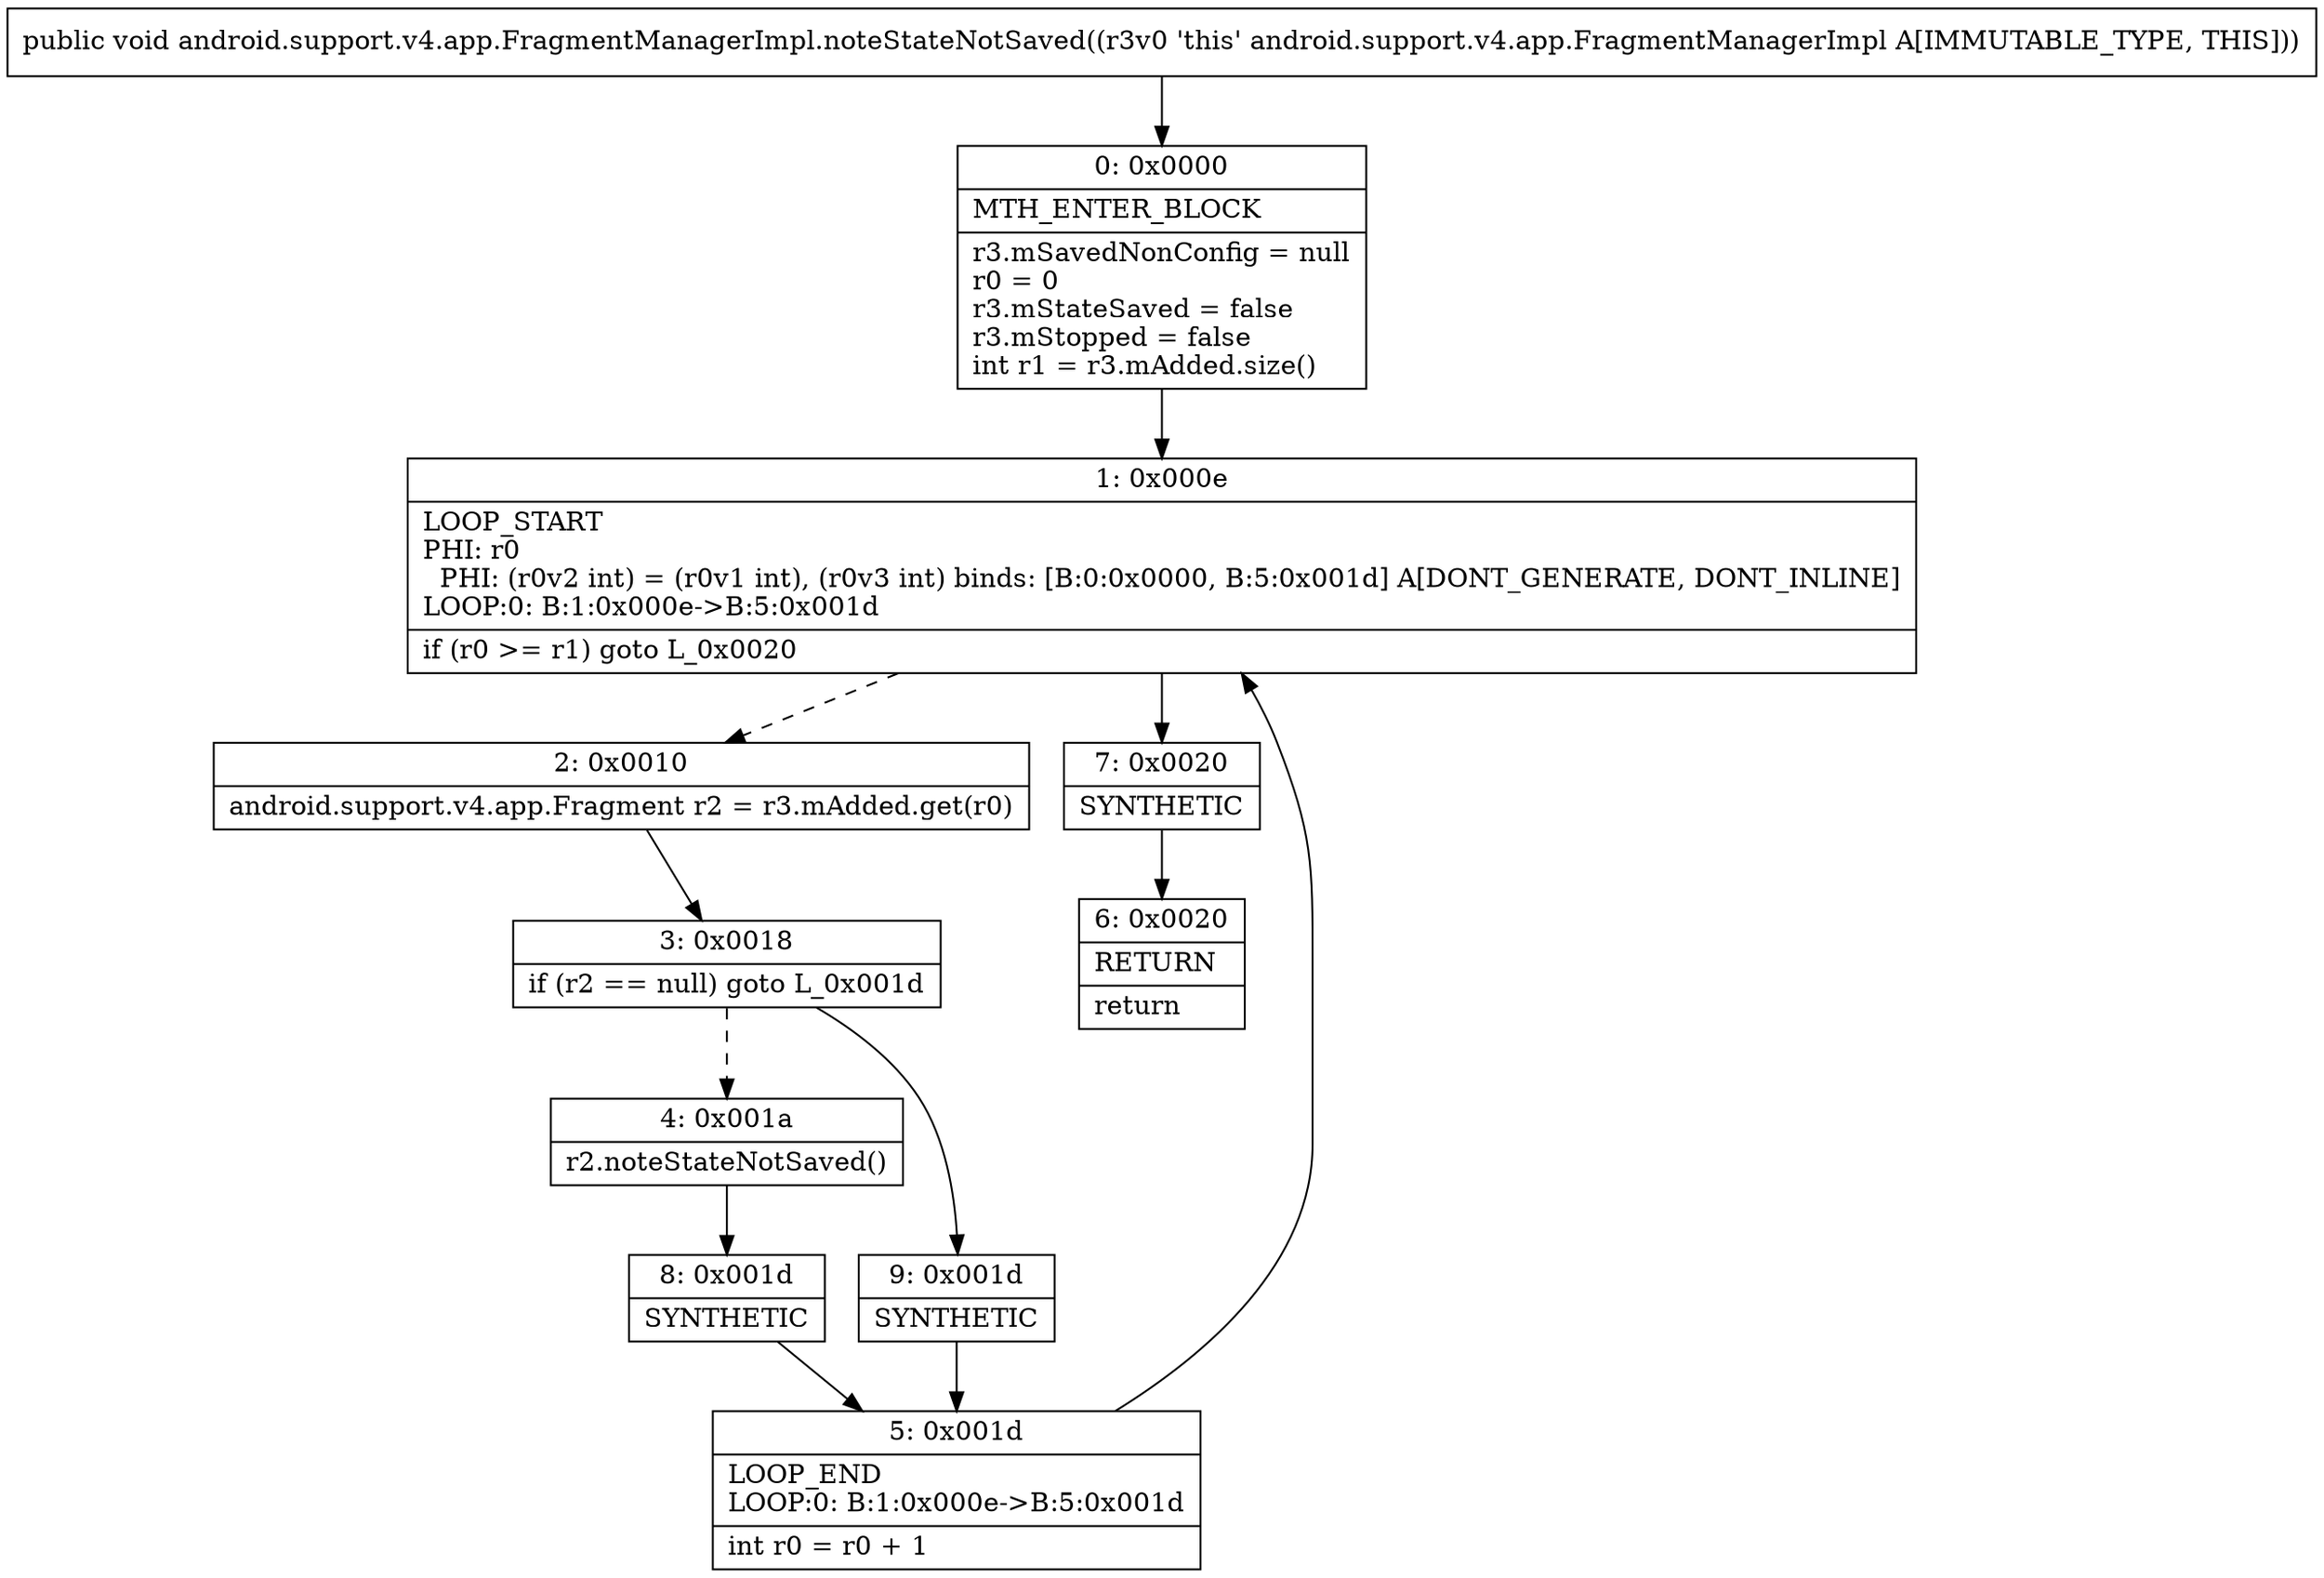 digraph "CFG forandroid.support.v4.app.FragmentManagerImpl.noteStateNotSaved()V" {
Node_0 [shape=record,label="{0\:\ 0x0000|MTH_ENTER_BLOCK\l|r3.mSavedNonConfig = null\lr0 = 0\lr3.mStateSaved = false\lr3.mStopped = false\lint r1 = r3.mAdded.size()\l}"];
Node_1 [shape=record,label="{1\:\ 0x000e|LOOP_START\lPHI: r0 \l  PHI: (r0v2 int) = (r0v1 int), (r0v3 int) binds: [B:0:0x0000, B:5:0x001d] A[DONT_GENERATE, DONT_INLINE]\lLOOP:0: B:1:0x000e\-\>B:5:0x001d\l|if (r0 \>= r1) goto L_0x0020\l}"];
Node_2 [shape=record,label="{2\:\ 0x0010|android.support.v4.app.Fragment r2 = r3.mAdded.get(r0)\l}"];
Node_3 [shape=record,label="{3\:\ 0x0018|if (r2 == null) goto L_0x001d\l}"];
Node_4 [shape=record,label="{4\:\ 0x001a|r2.noteStateNotSaved()\l}"];
Node_5 [shape=record,label="{5\:\ 0x001d|LOOP_END\lLOOP:0: B:1:0x000e\-\>B:5:0x001d\l|int r0 = r0 + 1\l}"];
Node_6 [shape=record,label="{6\:\ 0x0020|RETURN\l|return\l}"];
Node_7 [shape=record,label="{7\:\ 0x0020|SYNTHETIC\l}"];
Node_8 [shape=record,label="{8\:\ 0x001d|SYNTHETIC\l}"];
Node_9 [shape=record,label="{9\:\ 0x001d|SYNTHETIC\l}"];
MethodNode[shape=record,label="{public void android.support.v4.app.FragmentManagerImpl.noteStateNotSaved((r3v0 'this' android.support.v4.app.FragmentManagerImpl A[IMMUTABLE_TYPE, THIS])) }"];
MethodNode -> Node_0;
Node_0 -> Node_1;
Node_1 -> Node_2[style=dashed];
Node_1 -> Node_7;
Node_2 -> Node_3;
Node_3 -> Node_4[style=dashed];
Node_3 -> Node_9;
Node_4 -> Node_8;
Node_5 -> Node_1;
Node_7 -> Node_6;
Node_8 -> Node_5;
Node_9 -> Node_5;
}

